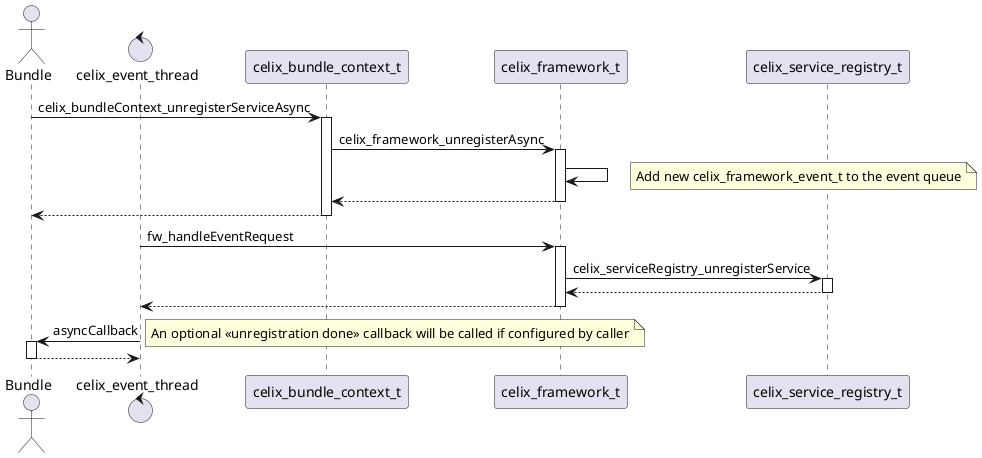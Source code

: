 Licensed to the Apache Software Foundation (ASF) under one or more
contributor license agreements.  See the NOTICE file distributed with
this work for additional information regarding copyright ownership.
The ASF licenses this file to You under the Apache License, Version 2.0
(the "License"); you may not use this file except in compliance with
the License.  You may obtain a copy of the License at

    http://www.apache.org/licenses/LICENSE-2.0

Unless required by applicable law or agreed to in writing, software
distributed under the License is distributed on an "AS IS" BASIS,
WITHOUT WARRANTIES OR CONDITIONS OF ANY KIND, either express or implied.
See the License for the specific language governing permissions and
limitations under the License.

@startuml
actor Bundle
control celix_event_thread

Bundle -> celix_bundle_context_t ++: celix_bundleContext_unregisterServiceAsync
celix_bundle_context_t -> celix_framework_t ++: celix_framework_unregisterAsync
celix_framework_t -> celix_framework_t
note right: Add new celix_framework_event_t to the event queue
return
return

celix_event_thread -> celix_framework_t ++ : fw_handleEventRequest
celix_framework_t -> celix_service_registry_t ++ : celix_serviceRegistry_unregisterService
return
return

celix_event_thread -> Bundle ++: asyncCallback
note right: An optional <<unregistration done>> callback will be called if configured by caller
return

@enduml


